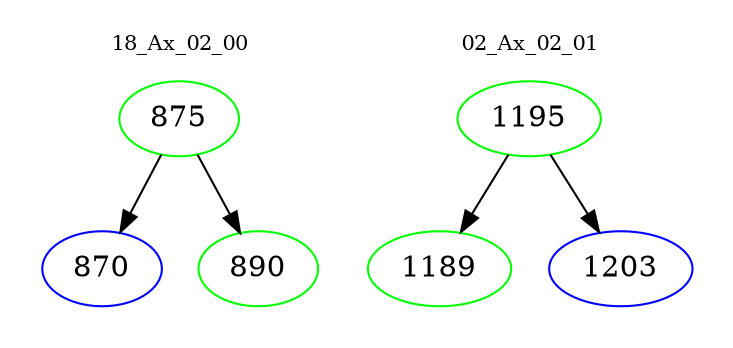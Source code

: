 digraph{
subgraph cluster_0 {
color = white
label = "18_Ax_02_00";
fontsize=10;
T0_875 [label="875", color="green"]
T0_875 -> T0_870 [color="black"]
T0_870 [label="870", color="blue"]
T0_875 -> T0_890 [color="black"]
T0_890 [label="890", color="green"]
}
subgraph cluster_1 {
color = white
label = "02_Ax_02_01";
fontsize=10;
T1_1195 [label="1195", color="green"]
T1_1195 -> T1_1189 [color="black"]
T1_1189 [label="1189", color="green"]
T1_1195 -> T1_1203 [color="black"]
T1_1203 [label="1203", color="blue"]
}
}
